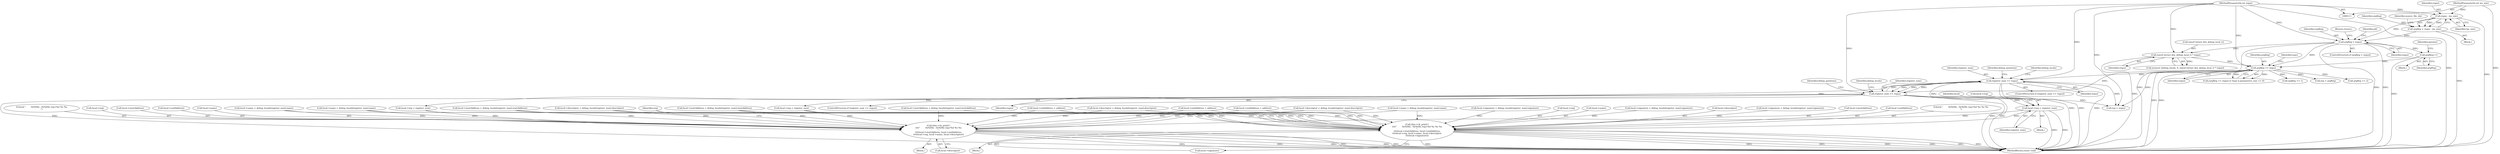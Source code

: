 digraph "0_radare2_ad55822430a03fe075221b543efb434567e9e431@pointer" {
"1000863" [label="(Call,local->reg = register_num)"];
"1000663" [label="(Call,register_num >= regsz)"];
"1000487" [label="(Call,register_num >= regsz)"];
"1000307" [label="(Call,argReg >= regsz)"];
"1000177" [label="(Call,argReg > regsz)"];
"1000155" [label="(Call,argReg = regsz - ins_size)"];
"1000157" [label="(Call,regsz - ins_size)"];
"1000121" [label="(MethodParameterIn,int regsz)"];
"1000118" [label="(MethodParameterIn,int ins_size)"];
"1000281" [label="(Call,argReg++)"];
"1000234" [label="(Call,sizeof (struct dex_debug_local_t) * regsz)"];
"1001073" [label="(Call,rbin->cb_printf (\n\t\t\t\t\"        0x%04x - 0x%04x reg=%d %s %s %s\n\",\n\t\t\t\tlocal->startAddress, local->endAddress,\n\t\t\t\tlocal->reg, local->name, local->descriptor,\n\t\t\t\tlocal->signature))"];
"1001095" [label="(Call,rbin->cb_printf (\n\t\t\t\t\"        0x%04x - 0x%04x reg=%d %s %s\n\",\n\t\t\t\tlocal->startAddress, local->endAddress,\n\t\t\t\tlocal->reg, local->name, local->descriptor))"];
"1001087" [label="(Call,local->descriptor)"];
"1001114" [label="(Identifier,reg)"];
"1000558" [label="(Call,local->reg = register_num)"];
"1001097" [label="(Call,local->startAddress)"];
"1001116" [label="(Call,reg < regsz)"];
"1000183" [label="(Identifier,p4)"];
"1000155" [label="(Call,argReg = regsz - ins_size)"];
"1000159" [label="(Identifier,ins_size)"];
"1000668" [label="(Identifier,debug_positions)"];
"1001073" [label="(Call,rbin->cb_printf (\n\t\t\t\t\"        0x%04x - 0x%04x reg=%d %s %s %s\n\",\n\t\t\t\tlocal->startAddress, local->endAddress,\n\t\t\t\tlocal->reg, local->name, local->descriptor,\n\t\t\t\tlocal->signature))"];
"1000831" [label="(Call,local->descriptor = debug_locals[register_num].descriptor)"];
"1000840" [label="(Call,local->startAddress = debug_locals[register_num].startAddress)"];
"1000351" [label="(Call,argReg += 2)"];
"1000309" [label="(Identifier,regsz)"];
"1000286" [label="(Identifier,params)"];
"1001075" [label="(Call,local->startAddress)"];
"1000711" [label="(Call,local->startAddress = debug_locals[register_num].startAddress)"];
"1000734" [label="(Call,local->reg = register_num)"];
"1000489" [label="(Identifier,regsz)"];
"1000176" [label="(ControlStructure,if (argReg > regsz))"];
"1000231" [label="(Call,memset (debug_locals, 0, sizeof (struct dex_debug_local_t) * regsz))"];
"1001090" [label="(Call,local->signature)"];
"1000739" [label="(Call,local->endAddress = address)"];
"1000118" [label="(MethodParameterIn,int ins_size)"];
"1000693" [label="(Call,local->name = debug_locals[register_num].name)"];
"1000662" [label="(ControlStructure,if (register_num >= regsz))"];
"1000864" [label="(Call,local->reg)"];
"1000563" [label="(Call,local->endAddress = address)"];
"1001081" [label="(Call,local->reg)"];
"1000306" [label="(Call,(argReg >= regsz) || !type || parameters_size <= 0)"];
"1001100" [label="(Call,local->endAddress)"];
"1000675" [label="(Identifier,debug_locals)"];
"1001084" [label="(Call,local->name)"];
"1000307" [label="(Call,argReg >= regsz)"];
"1000243" [label="(Block,)"];
"1000178" [label="(Identifier,argReg)"];
"1000849" [label="(Call,local->signature = debug_locals[register_num].signature)"];
"1000158" [label="(Identifier,regsz)"];
"1000526" [label="(Call,local->descriptor = debug_locals[register_num].descriptor)"];
"1001109" [label="(Call,local->descriptor)"];
"1001187" [label="(MethodReturn,static void)"];
"1001106" [label="(Call,local->name)"];
"1000499" [label="(Identifier,debug_locals)"];
"1000720" [label="(Call,local->signature = debug_locals[register_num].signature)"];
"1000123" [label="(Block,)"];
"1000492" [label="(Identifier,debug_positions)"];
"1000535" [label="(Call,local->startAddress = debug_locals[register_num].startAddress)"];
"1001096" [label="(Literal,\"        0x%04x - 0x%04x reg=%d %s %s\n\")"];
"1000235" [label="(Call,sizeof (struct dex_debug_local_t))"];
"1001103" [label="(Call,local->reg)"];
"1001078" [label="(Call,local->endAddress)"];
"1000237" [label="(Identifier,regsz)"];
"1000870" [label="(Identifier,local)"];
"1000162" [label="(Identifier,source_file_idx)"];
"1000177" [label="(Call,argReg > regsz)"];
"1000702" [label="(Call,local->descriptor = debug_locals[register_num].descriptor)"];
"1000282" [label="(Identifier,argReg)"];
"1000312" [label="(Identifier,type)"];
"1000234" [label="(Call,sizeof (struct dex_debug_local_t) * regsz)"];
"1000487" [label="(Call,register_num >= regsz)"];
"1000663" [label="(Call,register_num >= regsz)"];
"1000179" [label="(Identifier,regsz)"];
"1000308" [label="(Identifier,argReg)"];
"1000867" [label="(Identifier,register_num)"];
"1000863" [label="(Call,local->reg = register_num)"];
"1000664" [label="(Identifier,register_num)"];
"1000356" [label="(Call,argReg += 1)"];
"1000517" [label="(Call,local->name = debug_locals[register_num].name)"];
"1000121" [label="(MethodParameterIn,int regsz)"];
"1000281" [label="(Call,argReg++)"];
"1000181" [label="(Return,return;)"];
"1001095" [label="(Call,rbin->cb_printf (\n\t\t\t\t\"        0x%04x - 0x%04x reg=%d %s %s\n\",\n\t\t\t\tlocal->startAddress, local->endAddress,\n\t\t\t\tlocal->reg, local->name, local->descriptor))"];
"1000341" [label="(Call,reg = argReg)"];
"1000807" [label="(Block,)"];
"1000822" [label="(Call,local->name = debug_locals[register_num].name)"];
"1000665" [label="(Identifier,regsz)"];
"1001074" [label="(Literal,\"        0x%04x - 0x%04x reg=%d %s %s %s\n\")"];
"1001094" [label="(Block,)"];
"1000488" [label="(Identifier,register_num)"];
"1000486" [label="(ControlStructure,if (register_num >= regsz))"];
"1000868" [label="(Call,local->endAddress = address)"];
"1000157" [label="(Call,regsz - ins_size)"];
"1000156" [label="(Identifier,argReg)"];
"1000544" [label="(Call,local->signature = debug_locals[register_num].signature)"];
"1001072" [label="(Block,)"];
"1000863" -> "1000807"  [label="AST: "];
"1000863" -> "1000867"  [label="CFG: "];
"1000864" -> "1000863"  [label="AST: "];
"1000867" -> "1000863"  [label="AST: "];
"1000870" -> "1000863"  [label="CFG: "];
"1000863" -> "1001187"  [label="DDG: "];
"1000863" -> "1001187"  [label="DDG: "];
"1000663" -> "1000863"  [label="DDG: "];
"1000487" -> "1000863"  [label="DDG: "];
"1000863" -> "1001073"  [label="DDG: "];
"1000863" -> "1001095"  [label="DDG: "];
"1000663" -> "1000662"  [label="AST: "];
"1000663" -> "1000665"  [label="CFG: "];
"1000664" -> "1000663"  [label="AST: "];
"1000665" -> "1000663"  [label="AST: "];
"1000668" -> "1000663"  [label="CFG: "];
"1000675" -> "1000663"  [label="CFG: "];
"1000663" -> "1001187"  [label="DDG: "];
"1000663" -> "1001187"  [label="DDG: "];
"1000663" -> "1001187"  [label="DDG: "];
"1000663" -> "1000487"  [label="DDG: "];
"1000663" -> "1000487"  [label="DDG: "];
"1000487" -> "1000663"  [label="DDG: "];
"1000487" -> "1000663"  [label="DDG: "];
"1000307" -> "1000663"  [label="DDG: "];
"1000121" -> "1000663"  [label="DDG: "];
"1000663" -> "1000734"  [label="DDG: "];
"1000663" -> "1001116"  [label="DDG: "];
"1000487" -> "1000486"  [label="AST: "];
"1000487" -> "1000489"  [label="CFG: "];
"1000488" -> "1000487"  [label="AST: "];
"1000489" -> "1000487"  [label="AST: "];
"1000492" -> "1000487"  [label="CFG: "];
"1000499" -> "1000487"  [label="CFG: "];
"1000487" -> "1001187"  [label="DDG: "];
"1000487" -> "1001187"  [label="DDG: "];
"1000487" -> "1001187"  [label="DDG: "];
"1000307" -> "1000487"  [label="DDG: "];
"1000121" -> "1000487"  [label="DDG: "];
"1000487" -> "1000558"  [label="DDG: "];
"1000487" -> "1001116"  [label="DDG: "];
"1000307" -> "1000306"  [label="AST: "];
"1000307" -> "1000309"  [label="CFG: "];
"1000308" -> "1000307"  [label="AST: "];
"1000309" -> "1000307"  [label="AST: "];
"1000312" -> "1000307"  [label="CFG: "];
"1000306" -> "1000307"  [label="CFG: "];
"1000307" -> "1001187"  [label="DDG: "];
"1000307" -> "1001187"  [label="DDG: "];
"1000307" -> "1000306"  [label="DDG: "];
"1000307" -> "1000306"  [label="DDG: "];
"1000177" -> "1000307"  [label="DDG: "];
"1000281" -> "1000307"  [label="DDG: "];
"1000234" -> "1000307"  [label="DDG: "];
"1000121" -> "1000307"  [label="DDG: "];
"1000307" -> "1000341"  [label="DDG: "];
"1000307" -> "1000351"  [label="DDG: "];
"1000307" -> "1000356"  [label="DDG: "];
"1000307" -> "1001116"  [label="DDG: "];
"1000177" -> "1000176"  [label="AST: "];
"1000177" -> "1000179"  [label="CFG: "];
"1000178" -> "1000177"  [label="AST: "];
"1000179" -> "1000177"  [label="AST: "];
"1000181" -> "1000177"  [label="CFG: "];
"1000183" -> "1000177"  [label="CFG: "];
"1000177" -> "1001187"  [label="DDG: "];
"1000177" -> "1001187"  [label="DDG: "];
"1000177" -> "1001187"  [label="DDG: "];
"1000155" -> "1000177"  [label="DDG: "];
"1000157" -> "1000177"  [label="DDG: "];
"1000121" -> "1000177"  [label="DDG: "];
"1000177" -> "1000234"  [label="DDG: "];
"1000177" -> "1000281"  [label="DDG: "];
"1000155" -> "1000123"  [label="AST: "];
"1000155" -> "1000157"  [label="CFG: "];
"1000156" -> "1000155"  [label="AST: "];
"1000157" -> "1000155"  [label="AST: "];
"1000162" -> "1000155"  [label="CFG: "];
"1000155" -> "1001187"  [label="DDG: "];
"1000157" -> "1000155"  [label="DDG: "];
"1000157" -> "1000155"  [label="DDG: "];
"1000157" -> "1000159"  [label="CFG: "];
"1000158" -> "1000157"  [label="AST: "];
"1000159" -> "1000157"  [label="AST: "];
"1000157" -> "1001187"  [label="DDG: "];
"1000121" -> "1000157"  [label="DDG: "];
"1000118" -> "1000157"  [label="DDG: "];
"1000121" -> "1000111"  [label="AST: "];
"1000121" -> "1001187"  [label="DDG: "];
"1000121" -> "1000234"  [label="DDG: "];
"1000121" -> "1001116"  [label="DDG: "];
"1000118" -> "1000111"  [label="AST: "];
"1000118" -> "1001187"  [label="DDG: "];
"1000281" -> "1000243"  [label="AST: "];
"1000281" -> "1000282"  [label="CFG: "];
"1000282" -> "1000281"  [label="AST: "];
"1000286" -> "1000281"  [label="CFG: "];
"1000281" -> "1001187"  [label="DDG: "];
"1000234" -> "1000231"  [label="AST: "];
"1000234" -> "1000237"  [label="CFG: "];
"1000235" -> "1000234"  [label="AST: "];
"1000237" -> "1000234"  [label="AST: "];
"1000231" -> "1000234"  [label="CFG: "];
"1000234" -> "1001187"  [label="DDG: "];
"1000234" -> "1000231"  [label="DDG: "];
"1001073" -> "1001072"  [label="AST: "];
"1001073" -> "1001090"  [label="CFG: "];
"1001074" -> "1001073"  [label="AST: "];
"1001075" -> "1001073"  [label="AST: "];
"1001078" -> "1001073"  [label="AST: "];
"1001081" -> "1001073"  [label="AST: "];
"1001084" -> "1001073"  [label="AST: "];
"1001087" -> "1001073"  [label="AST: "];
"1001090" -> "1001073"  [label="AST: "];
"1001114" -> "1001073"  [label="CFG: "];
"1001073" -> "1001187"  [label="DDG: "];
"1001073" -> "1001187"  [label="DDG: "];
"1001073" -> "1001187"  [label="DDG: "];
"1001073" -> "1001187"  [label="DDG: "];
"1001073" -> "1001187"  [label="DDG: "];
"1001073" -> "1001187"  [label="DDG: "];
"1001073" -> "1001187"  [label="DDG: "];
"1000711" -> "1001073"  [label="DDG: "];
"1000535" -> "1001073"  [label="DDG: "];
"1000840" -> "1001073"  [label="DDG: "];
"1000739" -> "1001073"  [label="DDG: "];
"1000563" -> "1001073"  [label="DDG: "];
"1000868" -> "1001073"  [label="DDG: "];
"1000734" -> "1001073"  [label="DDG: "];
"1000558" -> "1001073"  [label="DDG: "];
"1000822" -> "1001073"  [label="DDG: "];
"1000517" -> "1001073"  [label="DDG: "];
"1000693" -> "1001073"  [label="DDG: "];
"1000831" -> "1001073"  [label="DDG: "];
"1000526" -> "1001073"  [label="DDG: "];
"1000702" -> "1001073"  [label="DDG: "];
"1000849" -> "1001073"  [label="DDG: "];
"1000720" -> "1001073"  [label="DDG: "];
"1000544" -> "1001073"  [label="DDG: "];
"1001095" -> "1001094"  [label="AST: "];
"1001095" -> "1001109"  [label="CFG: "];
"1001096" -> "1001095"  [label="AST: "];
"1001097" -> "1001095"  [label="AST: "];
"1001100" -> "1001095"  [label="AST: "];
"1001103" -> "1001095"  [label="AST: "];
"1001106" -> "1001095"  [label="AST: "];
"1001109" -> "1001095"  [label="AST: "];
"1001114" -> "1001095"  [label="CFG: "];
"1001095" -> "1001187"  [label="DDG: "];
"1001095" -> "1001187"  [label="DDG: "];
"1001095" -> "1001187"  [label="DDG: "];
"1001095" -> "1001187"  [label="DDG: "];
"1001095" -> "1001187"  [label="DDG: "];
"1001095" -> "1001187"  [label="DDG: "];
"1000711" -> "1001095"  [label="DDG: "];
"1000535" -> "1001095"  [label="DDG: "];
"1000840" -> "1001095"  [label="DDG: "];
"1000739" -> "1001095"  [label="DDG: "];
"1000563" -> "1001095"  [label="DDG: "];
"1000868" -> "1001095"  [label="DDG: "];
"1000734" -> "1001095"  [label="DDG: "];
"1000558" -> "1001095"  [label="DDG: "];
"1000822" -> "1001095"  [label="DDG: "];
"1000517" -> "1001095"  [label="DDG: "];
"1000693" -> "1001095"  [label="DDG: "];
"1000831" -> "1001095"  [label="DDG: "];
"1000526" -> "1001095"  [label="DDG: "];
"1000702" -> "1001095"  [label="DDG: "];
}
